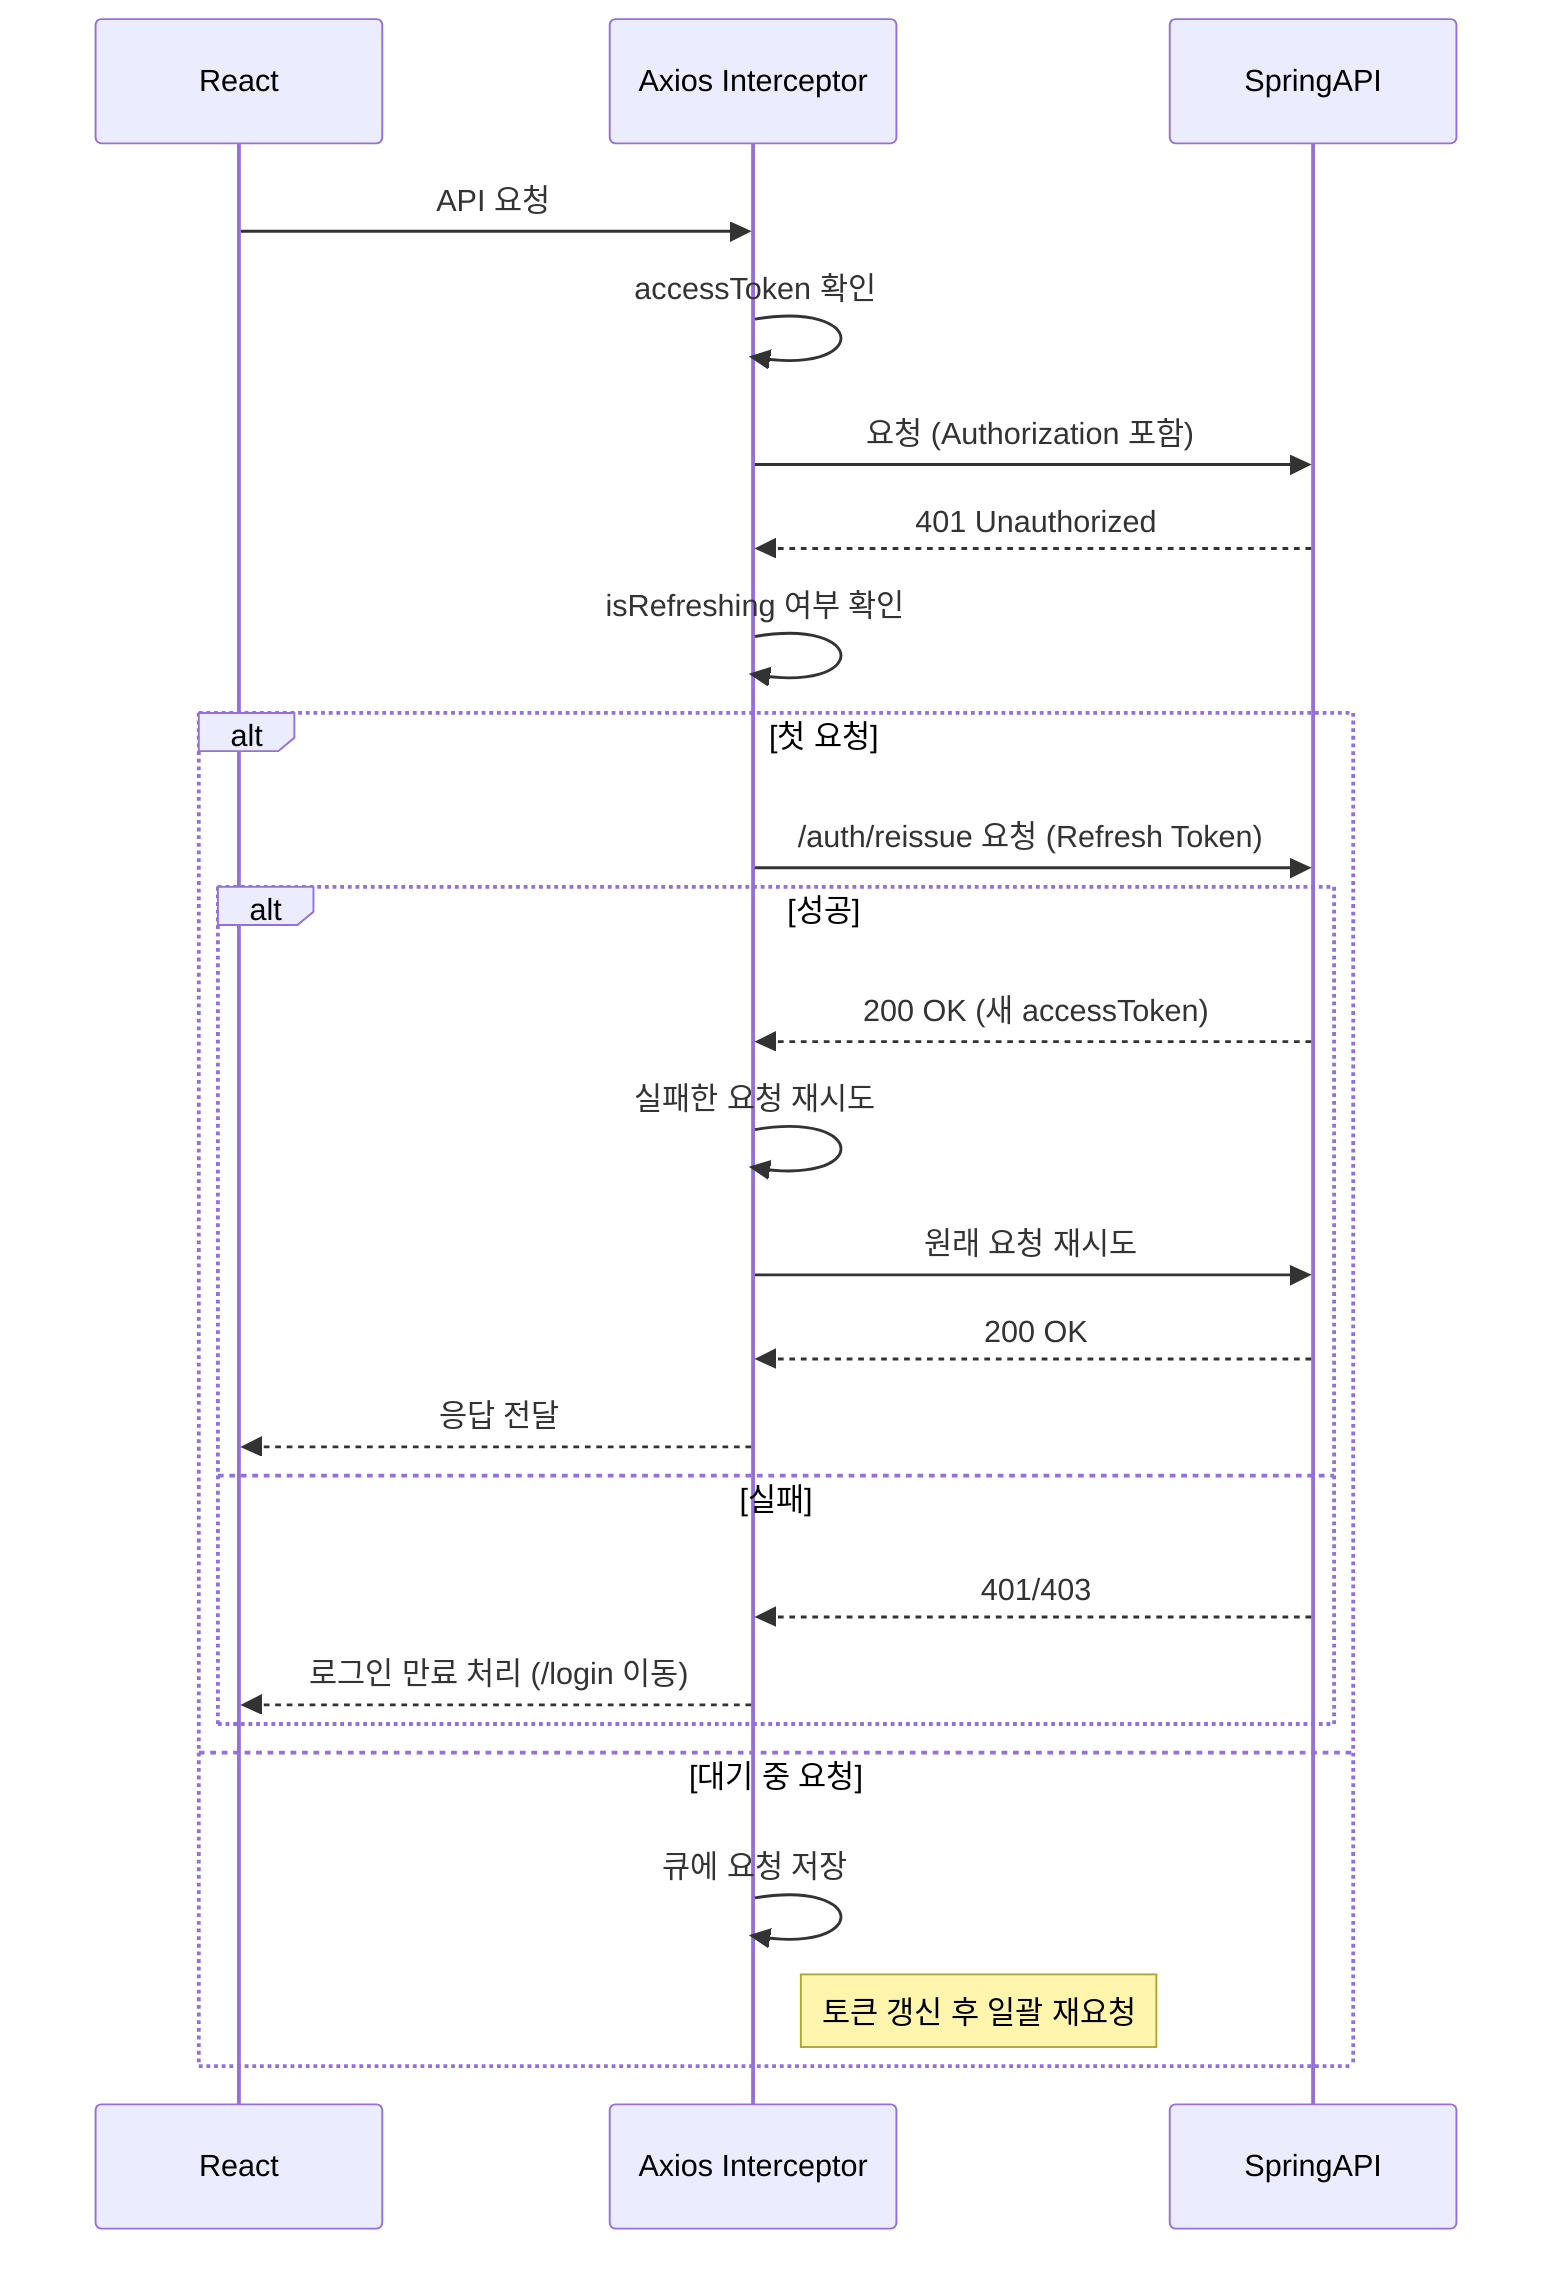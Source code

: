 sequenceDiagram
    participant React
    participant Interceptor as Axios Interceptor
    participant SpringAPI

    %% 1. 만료된 토큰으로 요청
    React->>Interceptor: API 요청
    Interceptor->>Interceptor: accessToken 확인
    Interceptor->>SpringAPI: 요청 (Authorization 포함)
    SpringAPI-->>Interceptor: 401 Unauthorized

    %% 2. 토큰 재발급
    Interceptor->>Interceptor: isRefreshing 여부 확인
    alt 첫 요청
        Interceptor->>SpringAPI: /auth/reissue 요청 (Refresh Token)
        alt 성공
            SpringAPI-->>Interceptor: 200 OK (새 accessToken)
            Interceptor->>Interceptor: 실패한 요청 재시도
            Interceptor->>SpringAPI: 원래 요청 재시도
            SpringAPI-->>Interceptor: 200 OK
            Interceptor-->>React: 응답 전달
        else 실패
            SpringAPI-->>Interceptor: 401/403
            Interceptor-->>React: 로그인 만료 처리 (/login 이동)
        end
    else 대기 중 요청
        Interceptor->>Interceptor: 큐에 요청 저장
        Note right of Interceptor: 토큰 갱신 후 일괄 재요청
    end